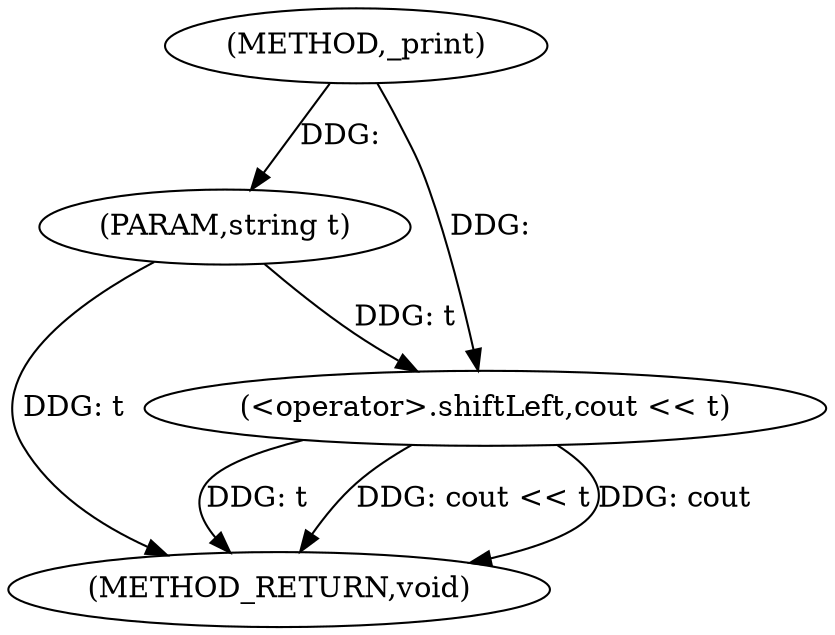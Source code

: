 digraph "_print" {  
"1000121" [label = "(METHOD,_print)" ]
"1000127" [label = "(METHOD_RETURN,void)" ]
"1000122" [label = "(PARAM,string t)" ]
"1000124" [label = "(<operator>.shiftLeft,cout << t)" ]
  "1000122" -> "1000127"  [ label = "DDG: t"] 
  "1000124" -> "1000127"  [ label = "DDG: t"] 
  "1000124" -> "1000127"  [ label = "DDG: cout << t"] 
  "1000124" -> "1000127"  [ label = "DDG: cout"] 
  "1000121" -> "1000122"  [ label = "DDG: "] 
  "1000121" -> "1000124"  [ label = "DDG: "] 
  "1000122" -> "1000124"  [ label = "DDG: t"] 
}
